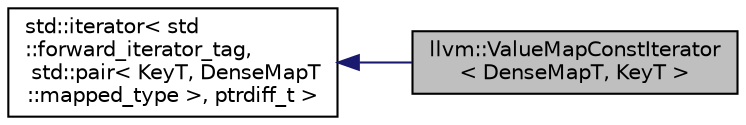 digraph "llvm::ValueMapConstIterator&lt; DenseMapT, KeyT &gt;"
{
 // LATEX_PDF_SIZE
  bgcolor="transparent";
  edge [fontname="Helvetica",fontsize="10",labelfontname="Helvetica",labelfontsize="10"];
  node [fontname="Helvetica",fontsize="10",shape="box"];
  rankdir="LR";
  Node1 [label="llvm::ValueMapConstIterator\l\< DenseMapT, KeyT \>",height=0.2,width=0.4,color="black", fillcolor="grey75", style="filled", fontcolor="black",tooltip=" "];
  Node2 -> Node1 [dir="back",color="midnightblue",fontsize="10",style="solid",fontname="Helvetica"];
  Node2 [label="std::iterator\< std\l::forward_iterator_tag,\l std::pair\< KeyT, DenseMapT\l::mapped_type \>, ptrdiff_t \>",height=0.2,width=0.4,color="black",tooltip=" "];
}
